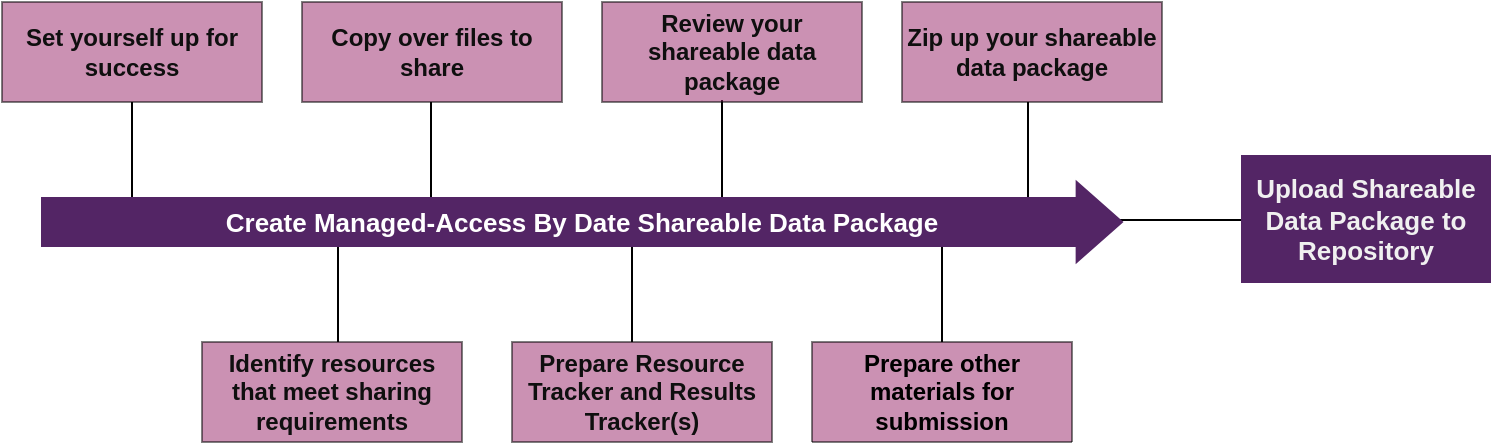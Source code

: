 <mxfile>
    <diagram id="kfqbYSQvsbw34wrSjgwR" name="Page-1">
        <mxGraphModel dx="1174" dy="787" grid="1" gridSize="10" guides="1" tooltips="1" connect="1" arrows="1" fold="1" page="1" pageScale="1" pageWidth="850" pageHeight="1100" math="0" shadow="0">
            <root>
                <mxCell id="0"/>
                <mxCell id="1" parent="0"/>
                <mxCell id="171" value="" style="endArrow=none;html=1;rounded=0;endFill=0;startArrow=none;" edge="1" parent="1">
                    <mxGeometry width="50" height="50" relative="1" as="geometry">
                        <mxPoint x="50" y="410" as="sourcePoint"/>
                        <mxPoint x="770" y="410" as="targetPoint"/>
                    </mxGeometry>
                </mxCell>
                <UserObject label="Upload Shareable Data Package to Repository" link="#upload-your-shareable-data-package-to-your-repository" id="172">
                    <mxCell style="rounded=0;whiteSpace=wrap;html=1;fillColor=#532565;fontColor=#F0F0F0;fontStyle=1;glass=0;fontSize=13;strokeColor=#532565;" vertex="1" parent="1">
                        <mxGeometry x="650" y="378" width="124" height="63" as="geometry"/>
                    </mxCell>
                </UserObject>
                <UserObject label="Copy over files to share" link="#copy-files-that-meet-sharing-requirements-into-your-shareable-data-package-folder" id="173">
                    <mxCell style="rounded=0;whiteSpace=wrap;html=1;fillColor=#982568;fontColor=#0F0F0F;fontStyle=1;opacity=50;" vertex="1" parent="1">
                        <mxGeometry x="180" y="301" width="130" height="50" as="geometry"/>
                    </mxCell>
                </UserObject>
                <mxCell id="174" value="" style="endArrow=none;html=1;fontColor=#0F0F0F;rounded=0;" edge="1" parent="1">
                    <mxGeometry width="50" height="50" relative="1" as="geometry">
                        <mxPoint x="95" y="411" as="sourcePoint"/>
                        <mxPoint x="95" y="351" as="targetPoint"/>
                    </mxGeometry>
                </mxCell>
                <mxCell id="175" value="" style="endArrow=none;html=1;fontColor=#0F0F0F;rounded=0;" edge="1" parent="1">
                    <mxGeometry width="50" height="50" relative="1" as="geometry">
                        <mxPoint x="244.5" y="411" as="sourcePoint"/>
                        <mxPoint x="244.5" y="351" as="targetPoint"/>
                    </mxGeometry>
                </mxCell>
                <mxCell id="176" value="" style="endArrow=none;html=1;fontColor=#0F0F0F;rounded=0;" edge="1" parent="1">
                    <mxGeometry width="50" height="50" relative="1" as="geometry">
                        <mxPoint x="198" y="471" as="sourcePoint"/>
                        <mxPoint x="198" y="411" as="targetPoint"/>
                    </mxGeometry>
                </mxCell>
                <mxCell id="177" value="" style="endArrow=none;html=1;fontColor=#0F0F0F;rounded=0;" edge="1" parent="1">
                    <mxGeometry width="50" height="50" relative="1" as="geometry">
                        <mxPoint x="390" y="350" as="sourcePoint"/>
                        <mxPoint x="390" y="410" as="targetPoint"/>
                    </mxGeometry>
                </mxCell>
                <UserObject label="Set yourself up for success" link="#set-yourself-up-for-success" id="178">
                    <mxCell style="rounded=0;whiteSpace=wrap;html=1;fillColor=#982568;fontColor=#0F0F0F;fontStyle=1;opacity=50;" vertex="1" parent="1">
                        <mxGeometry x="30" y="301" width="130" height="50" as="geometry"/>
                    </mxCell>
                </UserObject>
                <UserObject label="Review your shareable data package" link="#review-your-shareable-data-package" id="179">
                    <mxCell style="rounded=0;whiteSpace=wrap;html=1;fillColor=#982568;fontColor=#0F0F0F;fontStyle=1;opacity=50;" vertex="1" parent="1">
                        <mxGeometry x="330" y="301" width="130" height="50" as="geometry"/>
                    </mxCell>
                </UserObject>
                <UserObject label="Identify resources that meet sharing requirements" link="#identify-resources-and-standard-data-package-metadata-that-meet-sharing-requirements" id="180">
                    <mxCell style="rounded=0;whiteSpace=wrap;html=1;fillColor=#982568;fontColor=#0F0F0F;fontStyle=1;opacity=50;" vertex="1" parent="1">
                        <mxGeometry x="130" y="471" width="130" height="50" as="geometry"/>
                    </mxCell>
                </UserObject>
                <UserObject label="Prepare Resource Tracker and Results Tracker(s)" link="#prepare-resource-and-results-trackers" id="181">
                    <mxCell style="rounded=0;whiteSpace=wrap;html=1;fillColor=#982568;fontColor=#0F0F0F;fontStyle=1;opacity=50;" vertex="1" parent="1">
                        <mxGeometry x="285" y="471" width="130" height="50" as="geometry"/>
                    </mxCell>
                </UserObject>
                <mxCell id="182" value="" style="endArrow=none;html=1;fontColor=#0F0F0F;rounded=0;" edge="1" parent="1">
                    <mxGeometry width="50" height="50" relative="1" as="geometry">
                        <mxPoint x="345" y="471" as="sourcePoint"/>
                        <mxPoint x="345" y="411" as="targetPoint"/>
                    </mxGeometry>
                </mxCell>
                <mxCell id="183" value="" style="endArrow=none;html=1;fontColor=#0F0F0F;rounded=0;" edge="1" parent="1">
                    <mxGeometry width="50" height="50" relative="1" as="geometry">
                        <mxPoint x="543" y="411" as="sourcePoint"/>
                        <mxPoint x="543" y="351" as="targetPoint"/>
                    </mxGeometry>
                </mxCell>
                <UserObject label="&lt;b&gt;Prepare other materials for submission&lt;/b&gt;" link="#prepare-other-materials-for-submission" id="184">
                    <mxCell style="swimlane;fontStyle=0;childLayout=stackLayout;horizontal=1;startSize=50;horizontalStack=0;resizeParent=1;resizeParentMax=0;resizeLast=0;collapsible=1;marginBottom=0;whiteSpace=wrap;html=1;rounded=0;shadow=0;glass=0;fillColor=#982568;gradientColor=none;gradientDirection=radial;opacity=50;swimlaneLine=1;" vertex="1" collapsed="1" parent="1">
                        <mxGeometry x="435" y="471" width="130" height="50" as="geometry">
                            <mxRectangle x="425" y="461" width="190" height="110" as="alternateBounds"/>
                        </mxGeometry>
                    </mxCell>
                </UserObject>
                <mxCell id="185" value="Overview Resource Tracker" style="text;strokeColor=default;fillColor=#FFFFFF;align=center;verticalAlign=middle;spacingLeft=4;spacingRight=4;overflow=hidden;points=[[0,0.5],[1,0.5]];portConstraint=eastwest;rotatable=0;whiteSpace=wrap;html=1;rounded=0;shadow=0;glass=0;" vertex="1" parent="184">
                    <mxGeometry y="50" width="190" height="30" as="geometry"/>
                </mxCell>
                <mxCell id="186" value="&lt;span style=&quot;font-weight: 400;&quot;&gt;README&lt;/span&gt;" style="text;strokeColor=default;fillColor=#FFFFFF;align=center;verticalAlign=middle;spacingLeft=4;spacingRight=4;overflow=hidden;points=[[0,0.5],[1,0.5]];portConstraint=eastwest;rotatable=0;whiteSpace=wrap;html=1;rounded=0;shadow=0;glass=0;fontStyle=1" vertex="1" parent="184">
                    <mxGeometry y="80" width="190" height="30" as="geometry"/>
                </mxCell>
                <mxCell id="187" value="" style="endArrow=none;html=1;fontColor=#0F0F0F;rounded=0;" edge="1" parent="1">
                    <mxGeometry width="50" height="50" relative="1" as="geometry">
                        <mxPoint x="500" y="471" as="sourcePoint"/>
                        <mxPoint x="500" y="411" as="targetPoint"/>
                    </mxGeometry>
                </mxCell>
                <UserObject label="Zip up your shareable data package" link="#zip-up-your-shareable-data-package" id="188">
                    <mxCell style="rounded=0;whiteSpace=wrap;html=1;fillColor=#982568;fontColor=#0F0F0F;fontStyle=1;opacity=50;" vertex="1" parent="1">
                        <mxGeometry x="480" y="301" width="130" height="50" as="geometry"/>
                    </mxCell>
                </UserObject>
                <UserObject label="&lt;font color=&quot;#ffffff&quot; style=&quot;font-size: 13px;&quot;&gt;&lt;b style=&quot;font-size: 13px;&quot;&gt;Create Managed-Access By Date Shareable Data Package&lt;/b&gt;&lt;/font&gt;" id="189">
                    <mxCell style="shape=singleArrow;whiteSpace=wrap;html=1;arrowWidth=0.6;arrowSize=0.042;fillColor=#532565;strokeColor=#532565;fontSize=13;labelBorderColor=none;" vertex="1" parent="1">
                        <mxGeometry x="50" y="391" width="540" height="40" as="geometry"/>
                    </mxCell>
                </UserObject>
            </root>
        </mxGraphModel>
    </diagram>
</mxfile>